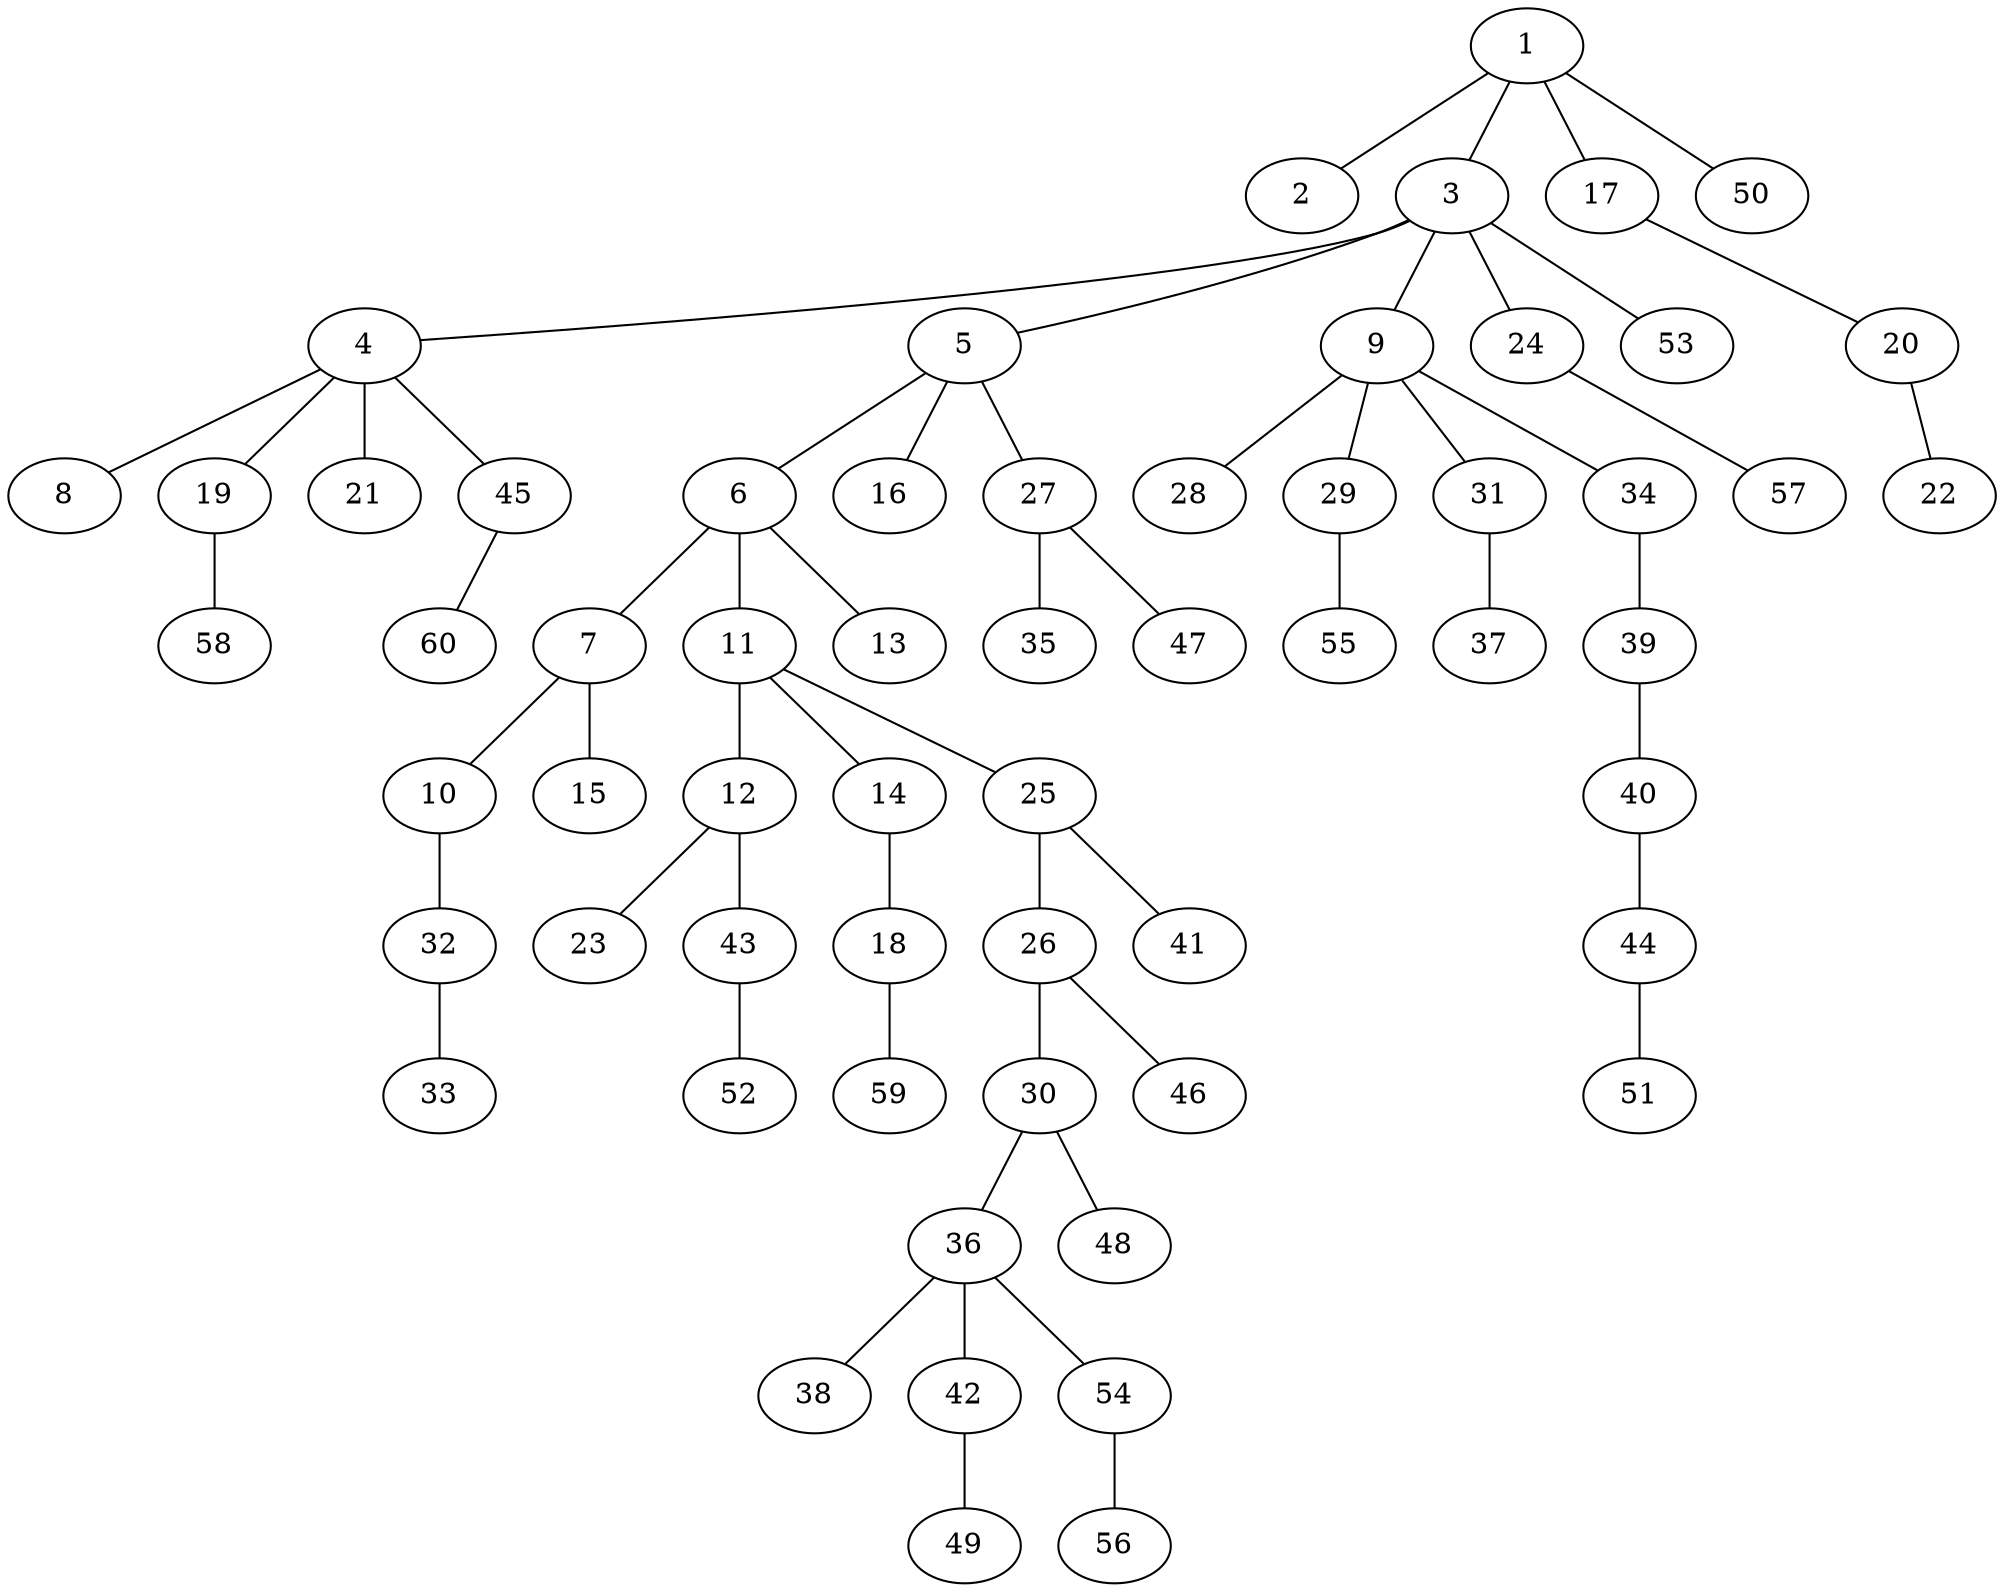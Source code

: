 graph graphname {1--2
1--3
1--17
1--50
3--4
3--5
3--9
3--24
3--53
4--8
4--19
4--21
4--45
5--6
5--16
5--27
6--7
6--11
6--13
7--10
7--15
9--28
9--29
9--31
9--34
10--32
11--12
11--14
11--25
12--23
12--43
14--18
17--20
18--59
19--58
20--22
24--57
25--26
25--41
26--30
26--46
27--35
27--47
29--55
30--36
30--48
31--37
32--33
34--39
36--38
36--42
36--54
39--40
40--44
42--49
43--52
44--51
45--60
54--56
}